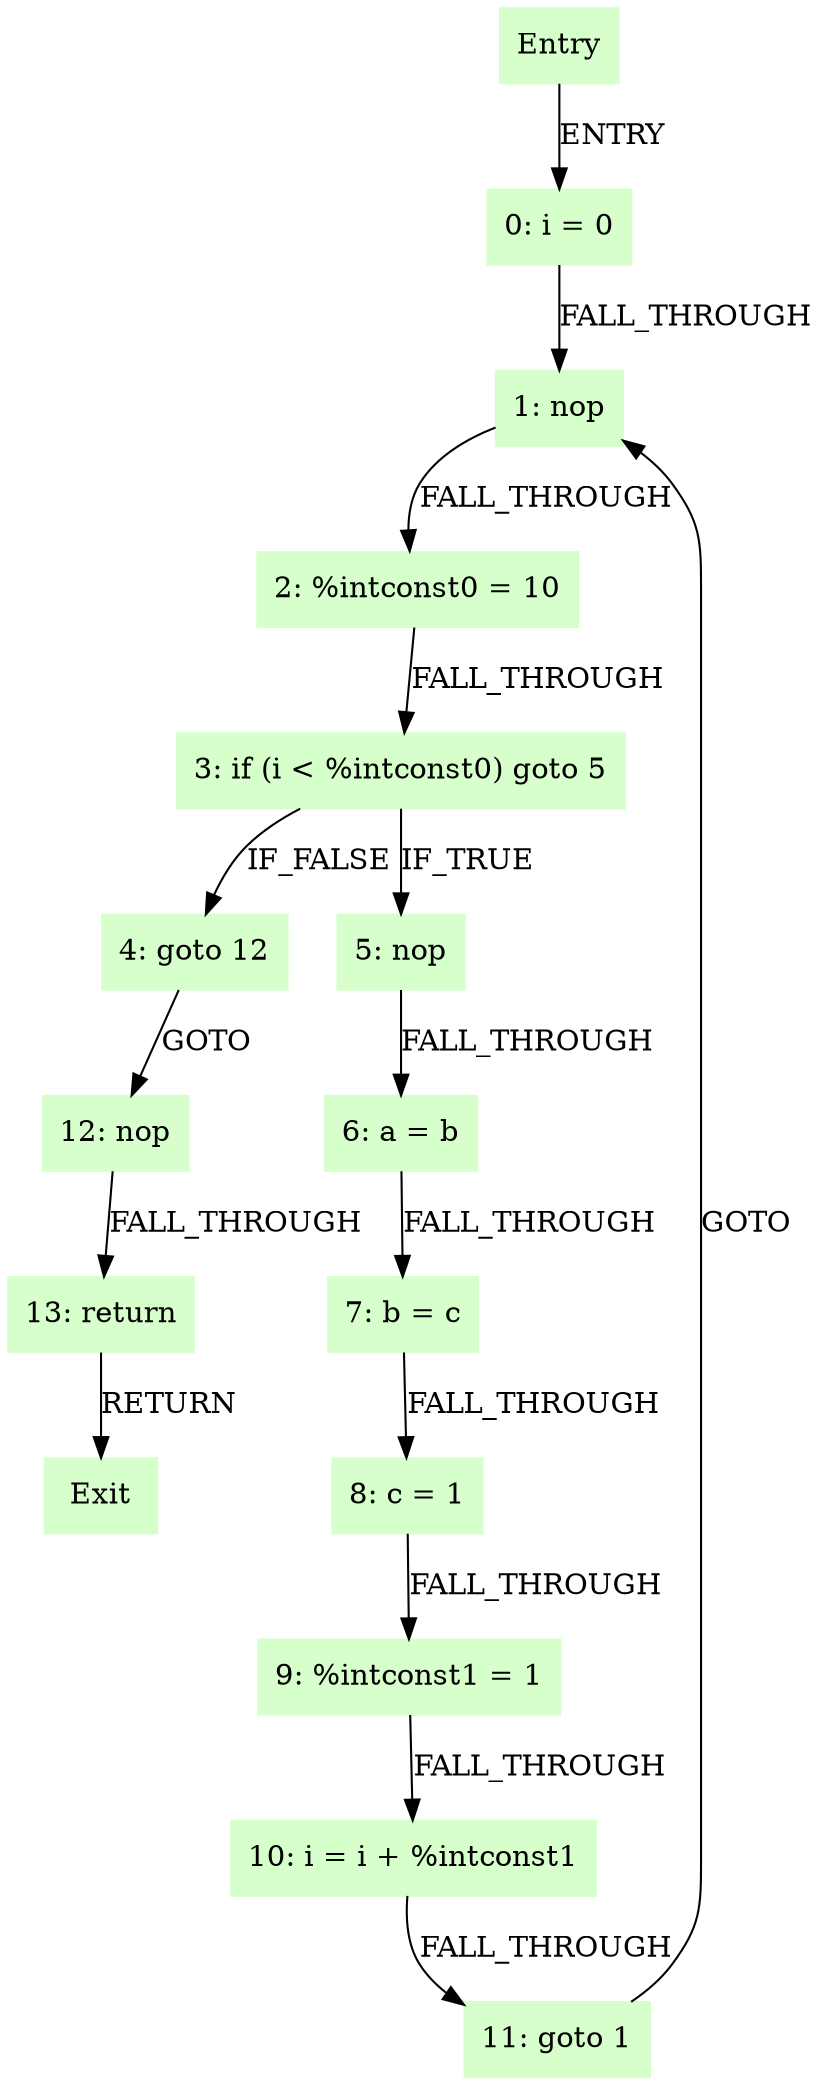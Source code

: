 digraph G {
  node [shape=box,style=filled,color=".3 .2 1.0"];
  "Entry";
  "0: i = 0";
  "1: nop";
  "2: %intconst0 = 10";
  "3: if (i < %intconst0) goto 5";
  "4: goto 12";
  "5: nop";
  "6: a = b";
  "7: b = c";
  "8: c = 1";
  "9: %intconst1 = 1";
  "10: i = i + %intconst1";
  "11: goto 1";
  "12: nop";
  "13: return";
  "Exit";
  "Entry" -> "0: i = 0" [label="ENTRY"];
  "0: i = 0" -> "1: nop" [label="FALL_THROUGH"];
  "1: nop" -> "2: %intconst0 = 10" [label="FALL_THROUGH"];
  "2: %intconst0 = 10" -> "3: if (i < %intconst0) goto 5" [label="FALL_THROUGH"];
  "3: if (i < %intconst0) goto 5" -> "5: nop" [label="IF_TRUE"];
  "3: if (i < %intconst0) goto 5" -> "4: goto 12" [label="IF_FALSE"];
  "4: goto 12" -> "12: nop" [label="GOTO"];
  "5: nop" -> "6: a = b" [label="FALL_THROUGH"];
  "6: a = b" -> "7: b = c" [label="FALL_THROUGH"];
  "7: b = c" -> "8: c = 1" [label="FALL_THROUGH"];
  "8: c = 1" -> "9: %intconst1 = 1" [label="FALL_THROUGH"];
  "9: %intconst1 = 1" -> "10: i = i + %intconst1" [label="FALL_THROUGH"];
  "10: i = i + %intconst1" -> "11: goto 1" [label="FALL_THROUGH"];
  "11: goto 1" -> "1: nop" [label="GOTO"];
  "12: nop" -> "13: return" [label="FALL_THROUGH"];
  "13: return" -> "Exit" [label="RETURN"];
}
